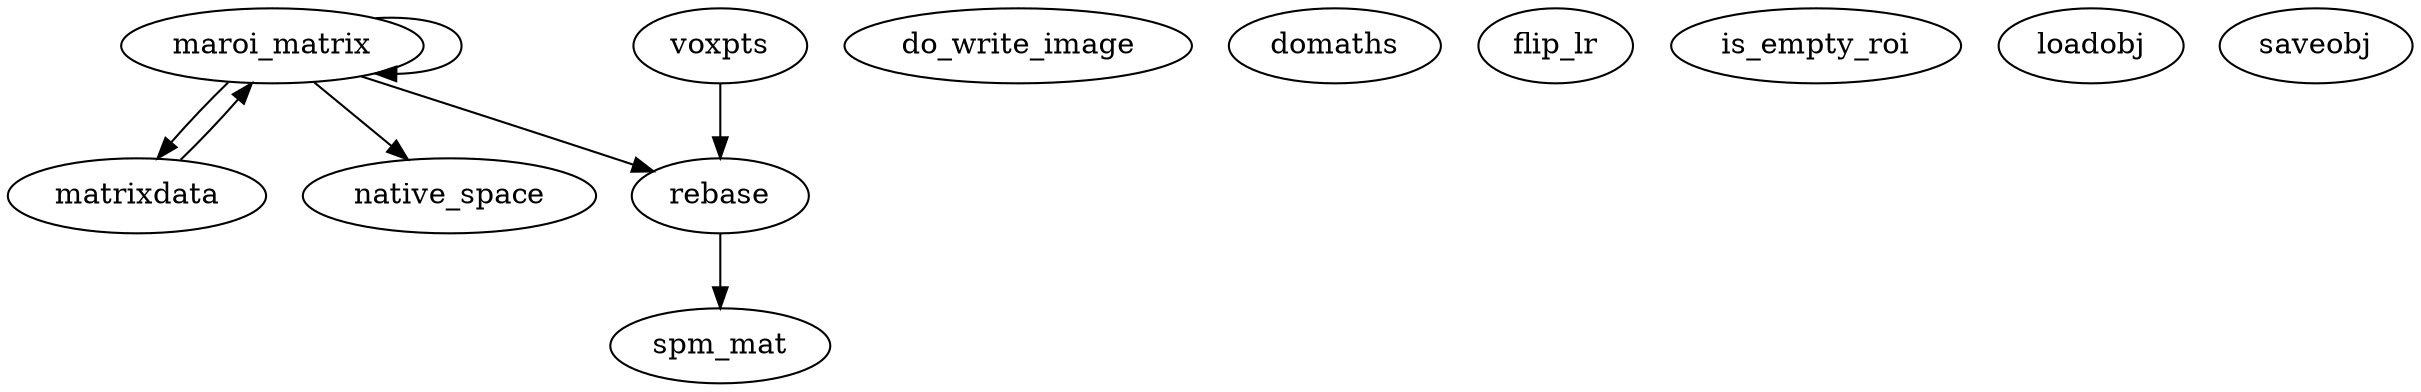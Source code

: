 /* Created by mdot for Matlab */
digraph m2html {
  maroi_matrix -> maroi_matrix;
  maroi_matrix -> matrixdata;
  maroi_matrix -> native_space;
  maroi_matrix -> rebase;
  matrixdata -> maroi_matrix;
  rebase -> spm_mat;
  voxpts -> rebase;

  do_write_image [URL="do_write_image.html"];
  domaths [URL="domaths.html"];
  flip_lr [URL="flip_lr.html"];
  is_empty_roi [URL="is_empty_roi.html"];
  loadobj [URL="loadobj.html"];
  maroi_matrix [URL="maroi_matrix.html"];
  matrixdata [URL="matrixdata.html"];
  native_space [URL="native_space.html"];
  rebase [URL="rebase.html"];
  saveobj [URL="saveobj.html"];
  spm_mat [URL="spm_mat.html"];
  voxpts [URL="voxpts.html"];
}